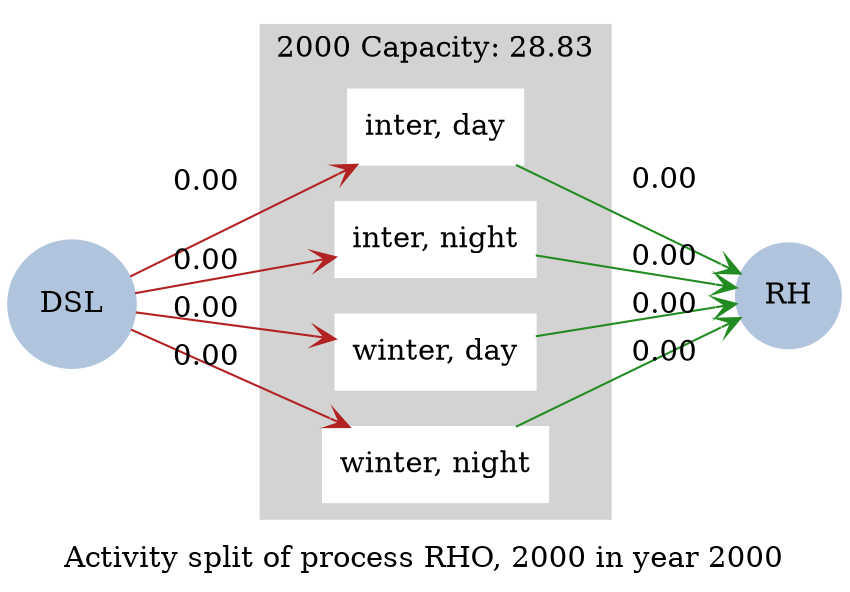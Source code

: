 strict digraph model {
	label = "Activity split of process RHO, 2000 in year 2000" ;

	compound    = "True" ;
	concentrate = "True";
	rankdir     = "LR" ;
	splines     = "False" ;

	node [ style="filled" ] ;
	edge [ arrowhead="vee" ] ;

	subgraph cluster_slices {
		label = "2000 Capacity: 28.83" ;

		color = "lightgrey" ;
		rank  = "same" ;
		style = "filled" ;

		node [ color="white", shape="box" ] ;

		"inter, day" ;
		"inter, night" ;
		"winter, day" ;
		"winter, night" ;
	}

	subgraph energy_carriers {
		node [
		  color     = "lightsteelblue",
		  fontcolor = "black",
		  shape     = "circle"
		] ;

		"DSL" [ href="../commodities/rc_DSL_2000.svg" ] ;
		"RH"  [ href="../commodities/rc_RH_2000.svg" ] ;
	}

	subgraph inputs {
		edge [ color="firebrick" ] ;

		"DSL" -> "inter, day"    [ label="0.00" ] ;
		"DSL" -> "inter, night"  [ label="0.00" ] ;
		"DSL" -> "winter, day"   [ label="0.00" ] ;
		"DSL" -> "winter, night" [ label="0.00" ] ;
	}

	subgraph outputs {
		edge [ color="forestgreen" ] ;

		"inter, day"    -> "RH" [ label="0.00" ] ;
		"inter, night"  -> "RH" [ label="0.00" ] ;
		"winter, day"   -> "RH" [ label="0.00" ] ;
		"winter, night" -> "RH" [ label="0.00" ] ;
	}
}
